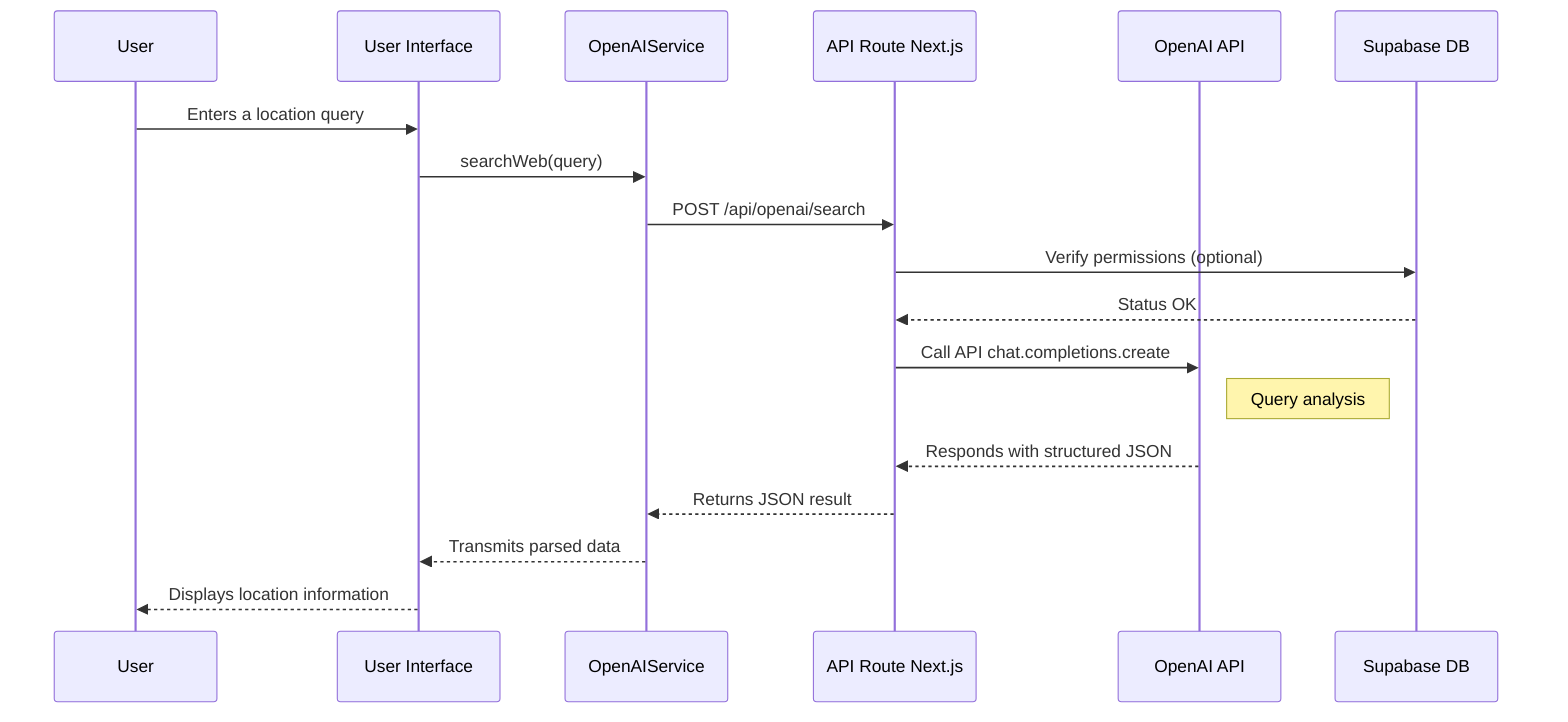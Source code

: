 sequenceDiagram
    participant User as User
    participant UI as User Interface
    participant Service as OpenAIService
    participant APIRoute as API Route Next.js
    participant OpenAI as OpenAI API
    participant DB as Supabase DB

    User->>UI: Enters a location query
    UI->>Service: searchWeb(query)
    Service->>APIRoute: POST /api/openai/search
    
    APIRoute->>DB: Verify permissions (optional)
    DB-->>APIRoute: Status OK
    
    APIRoute->>OpenAI: Call API chat.completions.create
    Note right of OpenAI: Query analysis
    OpenAI-->>APIRoute: Responds with structured JSON
    
    APIRoute-->>Service: Returns JSON result
    Service-->>UI: Transmits parsed data
    UI-->>User: Displays location information